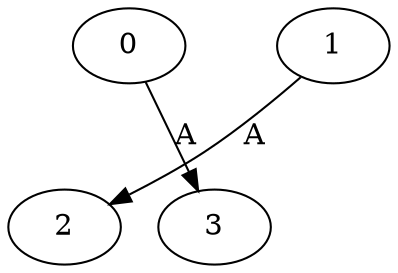 digraph  {
  rankdir=TB
  0 -> 2	 [label="A", style="invis"];
  0 -> 3	 [label="A"];
  1 -> 2	 [label="A", constraint = false];
}
